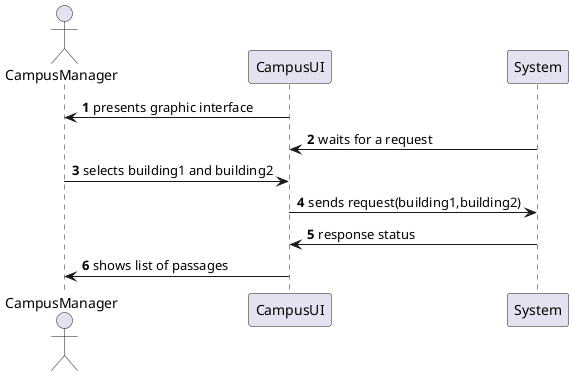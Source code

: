 @startuml

autonumber

actor CampusManager as GC
participant CampusUI as GUI
participant System as S

GUI -> GC : presents graphic interface
GUI <- S :  waits for a request
GC -> GUI : selects building1 and building2
GUI -> S : sends request(building1,building2)

S -> GUI : response status
GUI -> GC : shows list of passages


@enduml